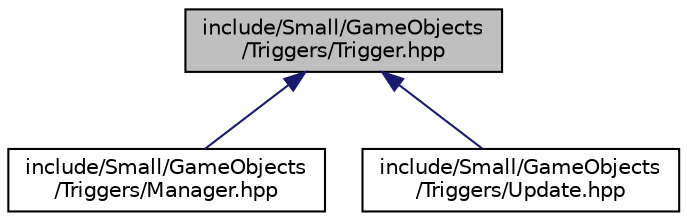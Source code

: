 digraph "include/Small/GameObjects/Triggers/Trigger.hpp"
{
 // INTERACTIVE_SVG=YES
  edge [fontname="Helvetica",fontsize="10",labelfontname="Helvetica",labelfontsize="10"];
  node [fontname="Helvetica",fontsize="10",shape=record];
  Node1 [label="include/Small/GameObjects\l/Triggers/Trigger.hpp",height=0.2,width=0.4,color="black", fillcolor="grey75", style="filled", fontcolor="black"];
  Node1 -> Node2 [dir="back",color="midnightblue",fontsize="10",style="solid",fontname="Helvetica"];
  Node2 [label="include/Small/GameObjects\l/Triggers/Manager.hpp",height=0.2,width=0.4,color="black", fillcolor="white", style="filled",URL="$de/d53/Triggers_2Manager_8hpp.html"];
  Node1 -> Node3 [dir="back",color="midnightblue",fontsize="10",style="solid",fontname="Helvetica"];
  Node3 [label="include/Small/GameObjects\l/Triggers/Update.hpp",height=0.2,width=0.4,color="black", fillcolor="white", style="filled",URL="$d0/d93/Update_8hpp.html",tooltip="A basic update trigger, executed when a delta of time is reached. "];
}
